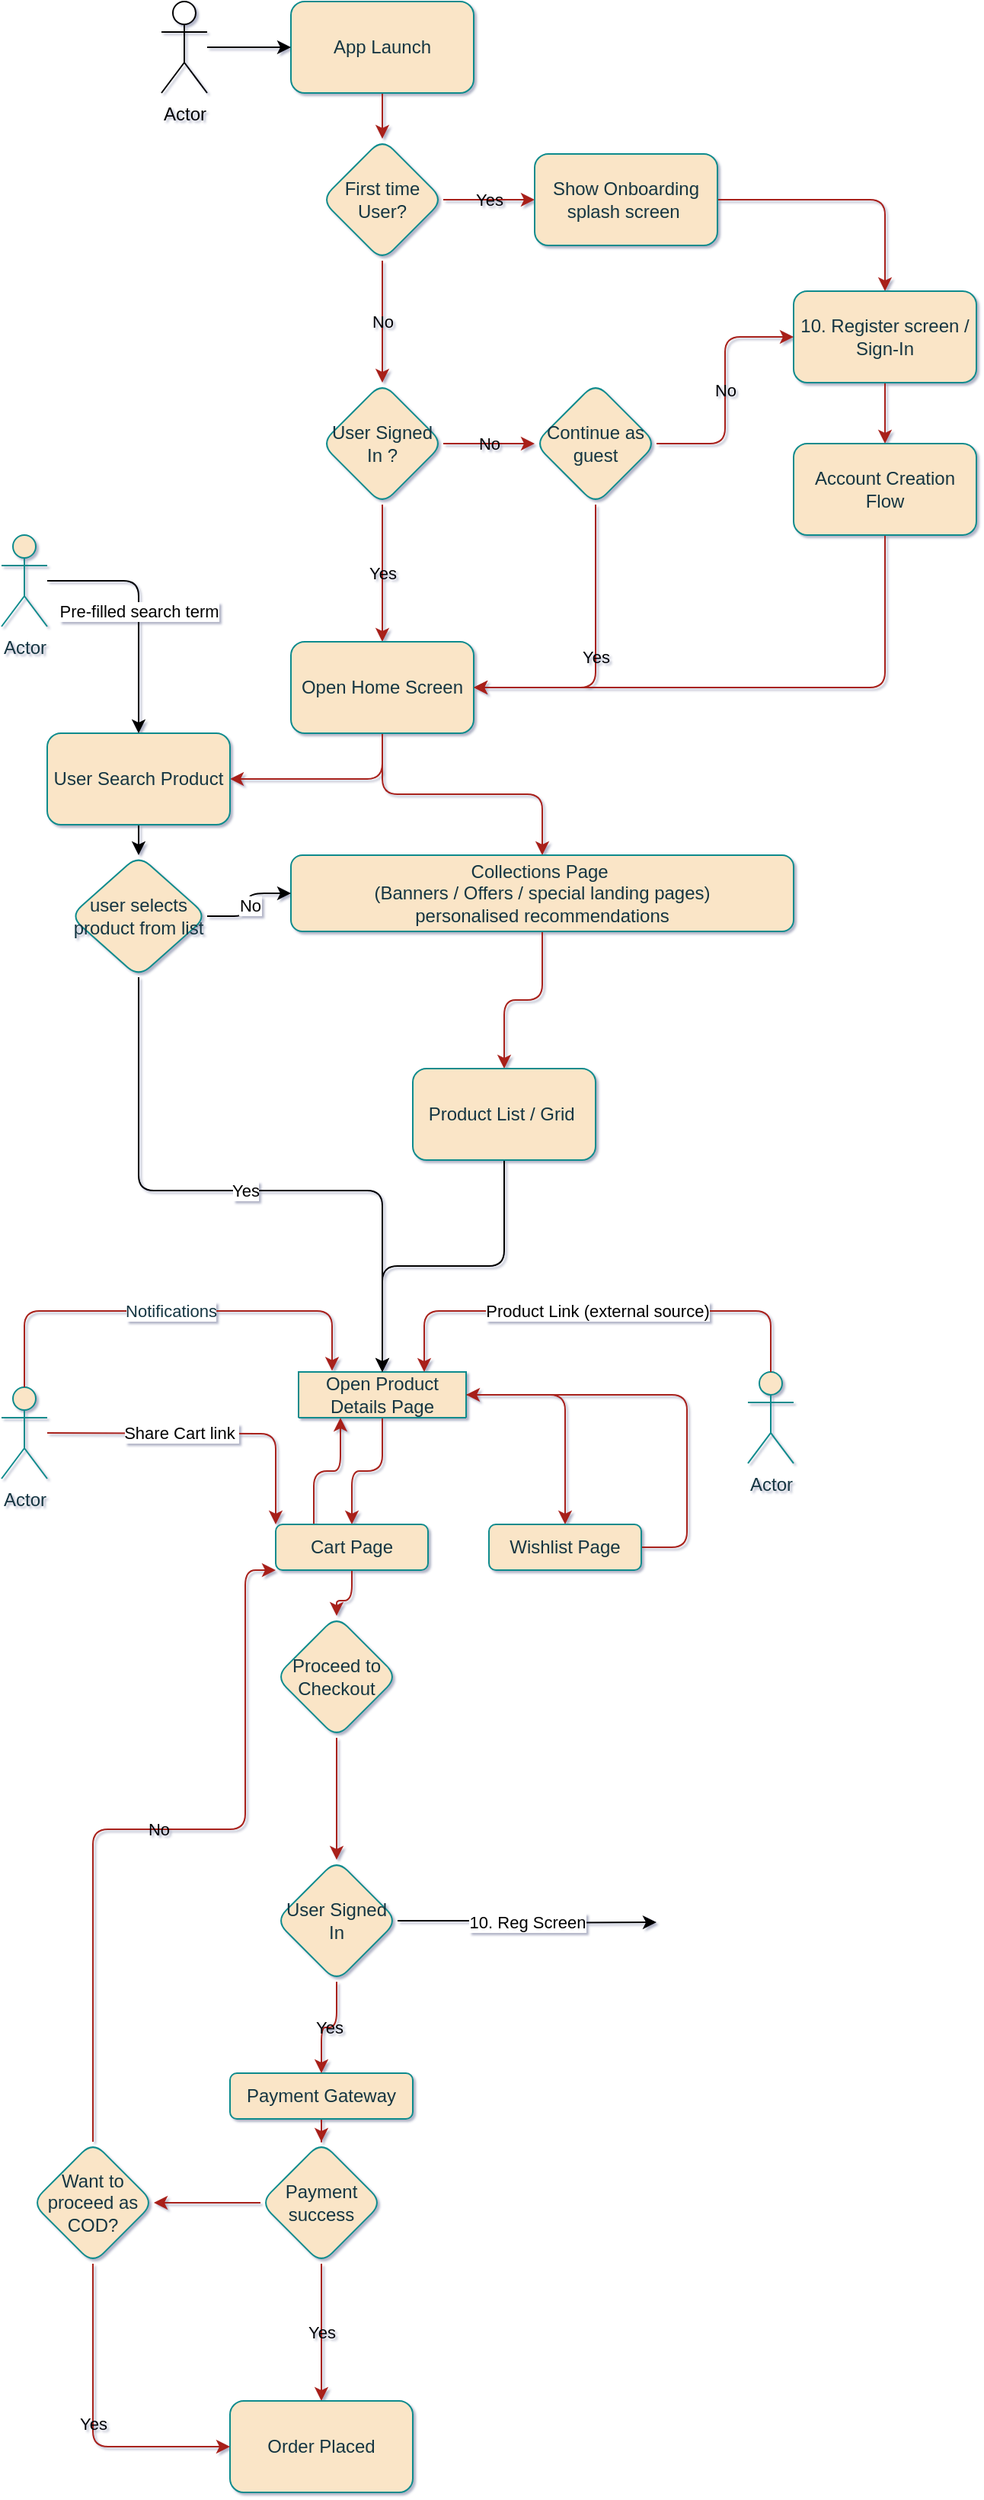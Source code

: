 <mxfile version="26.1.3" pages="2">
  <diagram name="Customer Experience Flow" id="9g3b7g8T8bf7-M8XHFPc">
    <mxGraphModel dx="1783" dy="934" grid="1" gridSize="10" guides="1" tooltips="1" connect="1" arrows="1" fold="1" page="1" pageScale="1" pageWidth="827" pageHeight="1169" background="none" math="0" shadow="1">
      <root>
        <mxCell id="0" />
        <mxCell id="1" parent="0" />
        <mxCell id="pwAhBjS30zTLEMDWYvbB-5" value="" style="edgeStyle=orthogonalEdgeStyle;rounded=1;orthogonalLoop=1;jettySize=auto;html=1;labelBackgroundColor=none;strokeColor=#A8201A;fontColor=default;shadow=0;backgroundOutline=0;" parent="1" source="pwAhBjS30zTLEMDWYvbB-2" target="pwAhBjS30zTLEMDWYvbB-4" edge="1">
          <mxGeometry relative="1" as="geometry" />
        </mxCell>
        <mxCell id="pwAhBjS30zTLEMDWYvbB-2" value="App Launch" style="rounded=1;whiteSpace=wrap;html=1;labelBackgroundColor=none;fillColor=#FAE5C7;strokeColor=#0F8B8D;fontColor=#143642;shadow=0;backgroundOutline=0;" parent="1" vertex="1">
          <mxGeometry x="200" y="50" width="120" height="60" as="geometry" />
        </mxCell>
        <mxCell id="pwAhBjS30zTLEMDWYvbB-7" value="Yes" style="edgeStyle=orthogonalEdgeStyle;rounded=1;orthogonalLoop=1;jettySize=auto;html=1;labelBackgroundColor=none;strokeColor=#A8201A;fontColor=default;shadow=0;backgroundOutline=0;" parent="1" source="pwAhBjS30zTLEMDWYvbB-4" target="pwAhBjS30zTLEMDWYvbB-6" edge="1">
          <mxGeometry relative="1" as="geometry" />
        </mxCell>
        <mxCell id="pwAhBjS30zTLEMDWYvbB-16" value="No" style="edgeStyle=orthogonalEdgeStyle;rounded=1;orthogonalLoop=1;jettySize=auto;html=1;entryX=0.5;entryY=0;entryDx=0;entryDy=0;labelBackgroundColor=none;strokeColor=#A8201A;fontColor=default;shadow=0;backgroundOutline=0;" parent="1" source="pwAhBjS30zTLEMDWYvbB-4" target="pwAhBjS30zTLEMDWYvbB-15" edge="1">
          <mxGeometry relative="1" as="geometry" />
        </mxCell>
        <mxCell id="pwAhBjS30zTLEMDWYvbB-4" value="First time User?" style="rhombus;whiteSpace=wrap;html=1;rounded=1;labelBackgroundColor=none;fillColor=#FAE5C7;strokeColor=#0F8B8D;fontColor=#143642;shadow=0;backgroundOutline=0;" parent="1" vertex="1">
          <mxGeometry x="220" y="140" width="80" height="80" as="geometry" />
        </mxCell>
        <mxCell id="pwAhBjS30zTLEMDWYvbB-9" value="" style="edgeStyle=orthogonalEdgeStyle;rounded=1;orthogonalLoop=1;jettySize=auto;html=1;labelBackgroundColor=none;strokeColor=#A8201A;fontColor=default;shadow=0;backgroundOutline=0;" parent="1" source="pwAhBjS30zTLEMDWYvbB-6" target="pwAhBjS30zTLEMDWYvbB-8" edge="1">
          <mxGeometry relative="1" as="geometry" />
        </mxCell>
        <mxCell id="pwAhBjS30zTLEMDWYvbB-6" value="Show Onboarding splash screen&amp;nbsp;" style="whiteSpace=wrap;html=1;rounded=1;labelBackgroundColor=none;fillColor=#FAE5C7;strokeColor=#0F8B8D;fontColor=#143642;shadow=0;backgroundOutline=0;" parent="1" vertex="1">
          <mxGeometry x="360" y="150" width="120" height="60" as="geometry" />
        </mxCell>
        <mxCell id="pwAhBjS30zTLEMDWYvbB-23" style="edgeStyle=orthogonalEdgeStyle;rounded=1;orthogonalLoop=1;jettySize=auto;html=1;labelBackgroundColor=none;strokeColor=#A8201A;fontColor=default;shadow=0;backgroundOutline=0;" parent="1" source="pwAhBjS30zTLEMDWYvbB-8" target="pwAhBjS30zTLEMDWYvbB-20" edge="1">
          <mxGeometry relative="1" as="geometry" />
        </mxCell>
        <mxCell id="pwAhBjS30zTLEMDWYvbB-8" value="10. Register screen / Sign-In" style="whiteSpace=wrap;html=1;rounded=1;labelBackgroundColor=none;fillColor=#FAE5C7;strokeColor=#0F8B8D;fontColor=#143642;shadow=0;backgroundOutline=0;" parent="1" vertex="1">
          <mxGeometry x="530" y="240" width="120" height="60" as="geometry" />
        </mxCell>
        <mxCell id="pwAhBjS30zTLEMDWYvbB-18" value="Yes" style="edgeStyle=orthogonalEdgeStyle;rounded=1;orthogonalLoop=1;jettySize=auto;html=1;labelBackgroundColor=none;strokeColor=#A8201A;fontColor=default;shadow=0;backgroundOutline=0;" parent="1" source="pwAhBjS30zTLEMDWYvbB-15" target="pwAhBjS30zTLEMDWYvbB-17" edge="1">
          <mxGeometry relative="1" as="geometry" />
        </mxCell>
        <mxCell id="pwAhBjS30zTLEMDWYvbB-73" value="No" style="edgeStyle=orthogonalEdgeStyle;rounded=1;orthogonalLoop=1;jettySize=auto;html=1;labelBackgroundColor=none;strokeColor=#A8201A;fontColor=default;shadow=0;backgroundOutline=0;" parent="1" source="pwAhBjS30zTLEMDWYvbB-15" target="pwAhBjS30zTLEMDWYvbB-72" edge="1">
          <mxGeometry relative="1" as="geometry" />
        </mxCell>
        <mxCell id="pwAhBjS30zTLEMDWYvbB-15" value="User Signed In ?" style="rhombus;whiteSpace=wrap;html=1;rounded=1;labelBackgroundColor=none;fillColor=#FAE5C7;strokeColor=#0F8B8D;fontColor=#143642;shadow=0;backgroundOutline=0;" parent="1" vertex="1">
          <mxGeometry x="220" y="300" width="80" height="80" as="geometry" />
        </mxCell>
        <mxCell id="pwAhBjS30zTLEMDWYvbB-27" value="" style="edgeStyle=orthogonalEdgeStyle;rounded=1;orthogonalLoop=1;jettySize=auto;html=1;exitX=0.5;exitY=1;exitDx=0;exitDy=0;labelBackgroundColor=none;strokeColor=#A8201A;fontColor=default;shadow=0;backgroundOutline=0;" parent="1" source="pwAhBjS30zTLEMDWYvbB-17" target="pwAhBjS30zTLEMDWYvbB-26" edge="1">
          <mxGeometry relative="1" as="geometry" />
        </mxCell>
        <mxCell id="pwAhBjS30zTLEMDWYvbB-29" value="" style="edgeStyle=orthogonalEdgeStyle;rounded=1;orthogonalLoop=1;jettySize=auto;html=1;labelBackgroundColor=none;strokeColor=#A8201A;fontColor=default;shadow=0;backgroundOutline=0;" parent="1" source="pwAhBjS30zTLEMDWYvbB-17" target="pwAhBjS30zTLEMDWYvbB-28" edge="1">
          <mxGeometry relative="1" as="geometry" />
        </mxCell>
        <mxCell id="pwAhBjS30zTLEMDWYvbB-17" value="Open Home Screen" style="rounded=1;whiteSpace=wrap;html=1;labelBackgroundColor=none;fillColor=#FAE5C7;strokeColor=#0F8B8D;fontColor=#143642;shadow=0;backgroundOutline=0;" parent="1" vertex="1">
          <mxGeometry x="200" y="470" width="120" height="60" as="geometry" />
        </mxCell>
        <mxCell id="pwAhBjS30zTLEMDWYvbB-22" value="" style="edgeStyle=orthogonalEdgeStyle;rounded=1;orthogonalLoop=1;jettySize=auto;html=1;entryX=1;entryY=0.5;entryDx=0;entryDy=0;exitX=0.5;exitY=1;exitDx=0;exitDy=0;labelBackgroundColor=none;strokeColor=#A8201A;fontColor=default;shadow=0;backgroundOutline=0;" parent="1" source="pwAhBjS30zTLEMDWYvbB-20" target="pwAhBjS30zTLEMDWYvbB-17" edge="1">
          <mxGeometry relative="1" as="geometry">
            <Array as="points">
              <mxPoint x="590" y="500" />
            </Array>
          </mxGeometry>
        </mxCell>
        <mxCell id="pwAhBjS30zTLEMDWYvbB-20" value="Account Creation Flow" style="whiteSpace=wrap;html=1;rounded=1;labelBackgroundColor=none;fillColor=#FAE5C7;strokeColor=#0F8B8D;fontColor=#143642;shadow=0;backgroundOutline=0;" parent="1" vertex="1">
          <mxGeometry x="530" y="340" width="120" height="60" as="geometry" />
        </mxCell>
        <mxCell id="xbocJkPdie3QbR9lWiXt-19" value="" style="edgeStyle=orthogonalEdgeStyle;rounded=1;orthogonalLoop=1;jettySize=auto;html=1;" parent="1" source="pwAhBjS30zTLEMDWYvbB-26" target="xbocJkPdie3QbR9lWiXt-18" edge="1">
          <mxGeometry relative="1" as="geometry" />
        </mxCell>
        <mxCell id="pwAhBjS30zTLEMDWYvbB-26" value="User Search Product" style="whiteSpace=wrap;html=1;rounded=1;labelBackgroundColor=none;fillColor=#FAE5C7;strokeColor=#0F8B8D;fontColor=#143642;shadow=0;backgroundOutline=0;" parent="1" vertex="1">
          <mxGeometry x="40" y="530" width="120" height="60" as="geometry" />
        </mxCell>
        <mxCell id="pwAhBjS30zTLEMDWYvbB-40" style="edgeStyle=orthogonalEdgeStyle;rounded=1;orthogonalLoop=1;jettySize=auto;html=1;labelBackgroundColor=none;strokeColor=#A8201A;fontColor=default;shadow=0;backgroundOutline=0;" parent="1" source="pwAhBjS30zTLEMDWYvbB-28" target="xbocJkPdie3QbR9lWiXt-16" edge="1">
          <mxGeometry relative="1" as="geometry">
            <mxPoint x="260" y="730.0" as="targetPoint" />
          </mxGeometry>
        </mxCell>
        <mxCell id="pwAhBjS30zTLEMDWYvbB-28" value="Collections Page&amp;nbsp;&lt;div&gt;&lt;span style=&quot;background-color: transparent; color: light-dark(rgb(20, 54, 66), rgb(173, 202, 213));&quot;&gt;(Banners / Offers / special landing pages)&lt;/span&gt;&lt;/div&gt;&lt;div&gt;&lt;span style=&quot;background-color: transparent; color: light-dark(rgb(20, 54, 66), rgb(173, 202, 213));&quot;&gt;personalised recommendations&lt;/span&gt;&lt;/div&gt;" style="whiteSpace=wrap;html=1;rounded=1;labelBackgroundColor=none;fillColor=#FAE5C7;strokeColor=#0F8B8D;fontColor=#143642;shadow=0;backgroundOutline=0;" parent="1" vertex="1">
          <mxGeometry x="200" y="610" width="330" height="50" as="geometry" />
        </mxCell>
        <mxCell id="pwAhBjS30zTLEMDWYvbB-53" value="" style="edgeStyle=orthogonalEdgeStyle;rounded=1;orthogonalLoop=1;jettySize=auto;html=1;labelBackgroundColor=none;strokeColor=#A8201A;fontColor=default;shadow=0;backgroundOutline=0;" parent="1" source="pwAhBjS30zTLEMDWYvbB-41" target="pwAhBjS30zTLEMDWYvbB-52" edge="1">
          <mxGeometry relative="1" as="geometry" />
        </mxCell>
        <mxCell id="pwAhBjS30zTLEMDWYvbB-55" value="" style="edgeStyle=orthogonalEdgeStyle;rounded=1;orthogonalLoop=1;jettySize=auto;html=1;labelBackgroundColor=none;strokeColor=#A8201A;fontColor=default;shadow=0;backgroundOutline=0;" parent="1" source="pwAhBjS30zTLEMDWYvbB-41" target="pwAhBjS30zTLEMDWYvbB-54" edge="1">
          <mxGeometry relative="1" as="geometry" />
        </mxCell>
        <mxCell id="pwAhBjS30zTLEMDWYvbB-41" value="Open Product Details Page" style="swimlane;fontStyle=0;childLayout=stackLayout;horizontal=1;startSize=30;horizontalStack=0;resizeParent=1;resizeParentMax=0;resizeLast=0;collapsible=1;marginBottom=0;whiteSpace=wrap;html=1;labelBackgroundColor=none;fillColor=#FAE5C7;strokeColor=#0F8B8D;fontColor=#143642;rounded=1;shadow=0;backgroundOutline=0;" parent="1" vertex="1" collapsed="1">
          <mxGeometry x="205" y="949" width="110" height="30" as="geometry">
            <mxRectangle x="205" y="770" width="140" height="210" as="alternateBounds" />
          </mxGeometry>
        </mxCell>
        <mxCell id="pwAhBjS30zTLEMDWYvbB-42" value="Title" style="text;strokeColor=none;fillColor=none;align=left;verticalAlign=middle;spacingLeft=4;spacingRight=4;overflow=hidden;points=[[0,0.5],[1,0.5]];portConstraint=eastwest;rotatable=0;whiteSpace=wrap;html=1;labelBackgroundColor=none;fontColor=#143642;rounded=1;" parent="pwAhBjS30zTLEMDWYvbB-41" vertex="1">
          <mxGeometry y="30" width="140" height="30" as="geometry" />
        </mxCell>
        <mxCell id="pwAhBjS30zTLEMDWYvbB-43" value="Description" style="text;strokeColor=none;fillColor=none;align=left;verticalAlign=middle;spacingLeft=4;spacingRight=4;overflow=hidden;points=[[0,0.5],[1,0.5]];portConstraint=eastwest;rotatable=0;whiteSpace=wrap;html=1;labelBackgroundColor=none;fontColor=#143642;rounded=1;" parent="pwAhBjS30zTLEMDWYvbB-41" vertex="1">
          <mxGeometry y="60" width="140" height="30" as="geometry" />
        </mxCell>
        <mxCell id="pwAhBjS30zTLEMDWYvbB-44" value="Price" style="text;strokeColor=none;fillColor=none;align=left;verticalAlign=middle;spacingLeft=4;spacingRight=4;overflow=hidden;points=[[0,0.5],[1,0.5]];portConstraint=eastwest;rotatable=0;whiteSpace=wrap;html=1;labelBackgroundColor=none;fontColor=#143642;rounded=1;" parent="pwAhBjS30zTLEMDWYvbB-41" vertex="1">
          <mxGeometry y="90" width="140" height="30" as="geometry" />
        </mxCell>
        <mxCell id="pwAhBjS30zTLEMDWYvbB-51" value="Add to Cart" style="text;strokeColor=none;fillColor=none;align=left;verticalAlign=middle;spacingLeft=4;spacingRight=4;overflow=hidden;points=[[0,0.5],[1,0.5]];portConstraint=eastwest;rotatable=0;whiteSpace=wrap;html=1;labelBackgroundColor=none;fontColor=#143642;rounded=1;" parent="pwAhBjS30zTLEMDWYvbB-41" vertex="1">
          <mxGeometry y="120" width="140" height="30" as="geometry" />
        </mxCell>
        <mxCell id="pwAhBjS30zTLEMDWYvbB-50" value="Buy Now" style="text;strokeColor=none;fillColor=none;align=left;verticalAlign=middle;spacingLeft=4;spacingRight=4;overflow=hidden;points=[[0,0.5],[1,0.5]];portConstraint=eastwest;rotatable=0;whiteSpace=wrap;html=1;labelBackgroundColor=none;fontColor=#143642;rounded=1;" parent="pwAhBjS30zTLEMDWYvbB-41" vertex="1">
          <mxGeometry y="150" width="140" height="30" as="geometry" />
        </mxCell>
        <mxCell id="pwAhBjS30zTLEMDWYvbB-49" value="Similar Products" style="text;strokeColor=none;fillColor=none;align=left;verticalAlign=middle;spacingLeft=4;spacingRight=4;overflow=hidden;points=[[0,0.5],[1,0.5]];portConstraint=eastwest;rotatable=0;whiteSpace=wrap;html=1;labelBackgroundColor=none;fontColor=#143642;rounded=1;" parent="pwAhBjS30zTLEMDWYvbB-41" vertex="1">
          <mxGeometry y="180" width="140" height="30" as="geometry" />
        </mxCell>
        <mxCell id="pwAhBjS30zTLEMDWYvbB-57" value="" style="edgeStyle=orthogonalEdgeStyle;rounded=1;orthogonalLoop=1;jettySize=auto;html=1;labelBackgroundColor=none;strokeColor=#A8201A;fontColor=default;shadow=0;backgroundOutline=0;" parent="1" source="pwAhBjS30zTLEMDWYvbB-52" target="pwAhBjS30zTLEMDWYvbB-56" edge="1">
          <mxGeometry relative="1" as="geometry" />
        </mxCell>
        <mxCell id="xbocJkPdie3QbR9lWiXt-6" style="edgeStyle=orthogonalEdgeStyle;rounded=1;orthogonalLoop=1;jettySize=auto;html=1;exitX=0.25;exitY=0;exitDx=0;exitDy=0;entryX=0.25;entryY=1;entryDx=0;entryDy=0;strokeColor=#A8201A;fontColor=#143642;fillColor=#FAE5C7;shadow=0;backgroundOutline=0;" parent="1" source="pwAhBjS30zTLEMDWYvbB-52" target="pwAhBjS30zTLEMDWYvbB-41" edge="1">
          <mxGeometry relative="1" as="geometry" />
        </mxCell>
        <mxCell id="pwAhBjS30zTLEMDWYvbB-52" value="Cart Page" style="whiteSpace=wrap;html=1;fontStyle=0;startSize=30;labelBackgroundColor=none;fillColor=#FAE5C7;strokeColor=#0F8B8D;fontColor=#143642;rounded=1;shadow=0;backgroundOutline=0;" parent="1" vertex="1">
          <mxGeometry x="190" y="1049" width="100" height="30" as="geometry" />
        </mxCell>
        <mxCell id="xbocJkPdie3QbR9lWiXt-5" style="edgeStyle=orthogonalEdgeStyle;rounded=1;orthogonalLoop=1;jettySize=auto;html=1;entryX=1;entryY=0.5;entryDx=0;entryDy=0;strokeColor=#A8201A;fontColor=#143642;fillColor=#FAE5C7;shadow=0;backgroundOutline=0;" parent="1" source="pwAhBjS30zTLEMDWYvbB-54" target="pwAhBjS30zTLEMDWYvbB-41" edge="1">
          <mxGeometry relative="1" as="geometry">
            <Array as="points">
              <mxPoint x="460" y="1064" />
              <mxPoint x="460" y="964" />
            </Array>
          </mxGeometry>
        </mxCell>
        <mxCell id="pwAhBjS30zTLEMDWYvbB-54" value="Wishlist Page" style="whiteSpace=wrap;html=1;fontStyle=0;startSize=30;labelBackgroundColor=none;fillColor=#FAE5C7;strokeColor=#0F8B8D;fontColor=#143642;rounded=1;shadow=0;backgroundOutline=0;" parent="1" vertex="1">
          <mxGeometry x="330" y="1049" width="100" height="30" as="geometry" />
        </mxCell>
        <mxCell id="pwAhBjS30zTLEMDWYvbB-77" value="" style="edgeStyle=orthogonalEdgeStyle;rounded=1;orthogonalLoop=1;jettySize=auto;html=1;labelBackgroundColor=none;strokeColor=#A8201A;fontColor=default;shadow=0;backgroundOutline=0;" parent="1" source="pwAhBjS30zTLEMDWYvbB-56" target="pwAhBjS30zTLEMDWYvbB-76" edge="1">
          <mxGeometry relative="1" as="geometry" />
        </mxCell>
        <mxCell id="pwAhBjS30zTLEMDWYvbB-56" value="Proceed to Checkout" style="rhombus;whiteSpace=wrap;html=1;fontStyle=0;startSize=30;labelBackgroundColor=none;fillColor=#FAE5C7;strokeColor=#0F8B8D;fontColor=#143642;rounded=1;shadow=0;backgroundOutline=0;" parent="1" vertex="1">
          <mxGeometry x="190" y="1109" width="80" height="80" as="geometry" />
        </mxCell>
        <mxCell id="pwAhBjS30zTLEMDWYvbB-65" value="" style="edgeStyle=orthogonalEdgeStyle;rounded=1;orthogonalLoop=1;jettySize=auto;html=1;labelBackgroundColor=none;strokeColor=#A8201A;fontColor=default;shadow=0;backgroundOutline=0;" parent="1" source="pwAhBjS30zTLEMDWYvbB-60" target="pwAhBjS30zTLEMDWYvbB-64" edge="1">
          <mxGeometry relative="1" as="geometry" />
        </mxCell>
        <mxCell id="pwAhBjS30zTLEMDWYvbB-60" value="Payment Gateway" style="whiteSpace=wrap;html=1;fontStyle=0;startSize=30;labelBackgroundColor=none;fillColor=#FAE5C7;strokeColor=#0F8B8D;fontColor=#143642;rounded=1;shadow=0;backgroundOutline=0;" parent="1" vertex="1">
          <mxGeometry x="160" y="1409" width="120" height="30" as="geometry" />
        </mxCell>
        <mxCell id="pwAhBjS30zTLEMDWYvbB-67" value="Yes" style="edgeStyle=orthogonalEdgeStyle;rounded=1;orthogonalLoop=1;jettySize=auto;html=1;labelBackgroundColor=none;strokeColor=#A8201A;fontColor=default;shadow=0;backgroundOutline=0;" parent="1" source="pwAhBjS30zTLEMDWYvbB-64" target="pwAhBjS30zTLEMDWYvbB-66" edge="1">
          <mxGeometry relative="1" as="geometry" />
        </mxCell>
        <mxCell id="pwAhBjS30zTLEMDWYvbB-69" value="" style="edgeStyle=orthogonalEdgeStyle;rounded=1;orthogonalLoop=1;jettySize=auto;html=1;labelBackgroundColor=none;strokeColor=#A8201A;fontColor=default;shadow=0;backgroundOutline=0;" parent="1" source="pwAhBjS30zTLEMDWYvbB-64" target="pwAhBjS30zTLEMDWYvbB-68" edge="1">
          <mxGeometry relative="1" as="geometry" />
        </mxCell>
        <mxCell id="pwAhBjS30zTLEMDWYvbB-64" value="Payment success" style="rhombus;whiteSpace=wrap;html=1;fontStyle=0;startSize=30;labelBackgroundColor=none;fillColor=#FAE5C7;strokeColor=#0F8B8D;fontColor=#143642;rounded=1;shadow=0;backgroundOutline=0;" parent="1" vertex="1">
          <mxGeometry x="180" y="1454" width="80" height="80" as="geometry" />
        </mxCell>
        <mxCell id="pwAhBjS30zTLEMDWYvbB-66" value="Order Placed" style="rounded=1;whiteSpace=wrap;html=1;fontStyle=0;startSize=30;labelBackgroundColor=none;fillColor=#FAE5C7;strokeColor=#0F8B8D;fontColor=#143642;shadow=0;backgroundOutline=0;" parent="1" vertex="1">
          <mxGeometry x="160" y="1624" width="120" height="60" as="geometry" />
        </mxCell>
        <mxCell id="pwAhBjS30zTLEMDWYvbB-70" value="Yes" style="edgeStyle=orthogonalEdgeStyle;rounded=1;orthogonalLoop=1;jettySize=auto;html=1;entryX=0;entryY=0.5;entryDx=0;entryDy=0;exitX=0.5;exitY=1;exitDx=0;exitDy=0;labelBackgroundColor=none;strokeColor=#A8201A;fontColor=default;shadow=0;backgroundOutline=0;" parent="1" source="pwAhBjS30zTLEMDWYvbB-68" target="pwAhBjS30zTLEMDWYvbB-66" edge="1">
          <mxGeometry relative="1" as="geometry">
            <Array as="points">
              <mxPoint x="70" y="1654" />
            </Array>
          </mxGeometry>
        </mxCell>
        <mxCell id="pwAhBjS30zTLEMDWYvbB-71" value="No" style="edgeStyle=orthogonalEdgeStyle;rounded=1;orthogonalLoop=1;jettySize=auto;html=1;labelBackgroundColor=none;strokeColor=#A8201A;fontColor=default;entryX=0;entryY=1;entryDx=0;entryDy=0;shadow=0;backgroundOutline=0;" parent="1" source="pwAhBjS30zTLEMDWYvbB-68" target="pwAhBjS30zTLEMDWYvbB-52" edge="1">
          <mxGeometry relative="1" as="geometry">
            <Array as="points">
              <mxPoint x="70" y="1249" />
              <mxPoint x="170" y="1249" />
            </Array>
            <mxPoint x="160" y="1064" as="targetPoint" />
          </mxGeometry>
        </mxCell>
        <mxCell id="pwAhBjS30zTLEMDWYvbB-68" value="Want to proceed as COD?" style="rhombus;whiteSpace=wrap;html=1;fontStyle=0;startSize=30;labelBackgroundColor=none;fillColor=#FAE5C7;strokeColor=#0F8B8D;fontColor=#143642;rounded=1;shadow=0;backgroundOutline=0;" parent="1" vertex="1">
          <mxGeometry x="30" y="1454" width="80" height="80" as="geometry" />
        </mxCell>
        <mxCell id="pwAhBjS30zTLEMDWYvbB-74" value="No" style="edgeStyle=orthogonalEdgeStyle;rounded=1;orthogonalLoop=1;jettySize=auto;html=1;entryX=0;entryY=0.5;entryDx=0;entryDy=0;labelBackgroundColor=none;strokeColor=#A8201A;fontColor=default;shadow=0;backgroundOutline=0;" parent="1" source="pwAhBjS30zTLEMDWYvbB-72" target="pwAhBjS30zTLEMDWYvbB-8" edge="1">
          <mxGeometry relative="1" as="geometry" />
        </mxCell>
        <mxCell id="pwAhBjS30zTLEMDWYvbB-75" value="Yes" style="edgeStyle=orthogonalEdgeStyle;rounded=1;orthogonalLoop=1;jettySize=auto;html=1;entryX=1;entryY=0.5;entryDx=0;entryDy=0;exitX=0.5;exitY=1;exitDx=0;exitDy=0;labelBackgroundColor=none;strokeColor=#A8201A;fontColor=default;shadow=0;backgroundOutline=0;" parent="1" source="pwAhBjS30zTLEMDWYvbB-72" target="pwAhBjS30zTLEMDWYvbB-17" edge="1">
          <mxGeometry relative="1" as="geometry" />
        </mxCell>
        <mxCell id="pwAhBjS30zTLEMDWYvbB-72" value="Continue as guest" style="rhombus;whiteSpace=wrap;html=1;rounded=1;labelBackgroundColor=none;fillColor=#FAE5C7;strokeColor=#0F8B8D;fontColor=#143642;shadow=0;backgroundOutline=0;" parent="1" vertex="1">
          <mxGeometry x="360" y="300" width="80" height="80" as="geometry" />
        </mxCell>
        <mxCell id="pwAhBjS30zTLEMDWYvbB-79" value="Yes" style="edgeStyle=orthogonalEdgeStyle;rounded=1;orthogonalLoop=1;jettySize=auto;html=1;entryX=0.5;entryY=0;entryDx=0;entryDy=0;labelBackgroundColor=none;strokeColor=#A8201A;fontColor=default;shadow=0;backgroundOutline=0;" parent="1" source="pwAhBjS30zTLEMDWYvbB-76" target="pwAhBjS30zTLEMDWYvbB-60" edge="1">
          <mxGeometry relative="1" as="geometry" />
        </mxCell>
        <mxCell id="W4F8q0zACmeG0Q7IX2Cj-1" value="10. Reg Screen" style="edgeStyle=orthogonalEdgeStyle;rounded=0;orthogonalLoop=1;jettySize=auto;html=1;" edge="1" parent="1" source="pwAhBjS30zTLEMDWYvbB-76">
          <mxGeometry relative="1" as="geometry">
            <mxPoint x="440" y="1310" as="targetPoint" />
          </mxGeometry>
        </mxCell>
        <mxCell id="pwAhBjS30zTLEMDWYvbB-76" value="User Signed In" style="rhombus;whiteSpace=wrap;html=1;fontStyle=0;startSize=30;labelBackgroundColor=none;fillColor=#FAE5C7;strokeColor=#0F8B8D;fontColor=#143642;rounded=1;shadow=0;backgroundOutline=0;" parent="1" vertex="1">
          <mxGeometry x="190" y="1269" width="80" height="80" as="geometry" />
        </mxCell>
        <mxCell id="xbocJkPdie3QbR9lWiXt-2" value="&lt;span&gt;Share Cart link&amp;nbsp;&lt;/span&gt;" style="edgeStyle=orthogonalEdgeStyle;rounded=1;orthogonalLoop=1;jettySize=auto;html=1;entryX=0;entryY=0;entryDx=0;entryDy=0;labelBackgroundColor=default;strokeColor=#A8201A;fontColor=default;shadow=0;backgroundOutline=0;" parent="1" target="pwAhBjS30zTLEMDWYvbB-52" edge="1">
          <mxGeometry x="-0.156" relative="1" as="geometry">
            <mxPoint x="40" y="989.037" as="sourcePoint" />
            <mxPoint as="offset" />
          </mxGeometry>
        </mxCell>
        <mxCell id="xbocJkPdie3QbR9lWiXt-7" value="Actor" style="shape=umlActor;verticalLabelPosition=bottom;verticalAlign=top;html=1;outlineConnect=0;labelBackgroundColor=none;fillColor=#FAE5C7;strokeColor=#0F8B8D;fontColor=#143642;rounded=1;shadow=0;backgroundOutline=0;" parent="1" vertex="1">
          <mxGeometry x="500" y="948.98" width="30" height="60" as="geometry" />
        </mxCell>
        <mxCell id="xbocJkPdie3QbR9lWiXt-8" value="Product Link (external source)" style="edgeStyle=orthogonalEdgeStyle;rounded=1;orthogonalLoop=1;jettySize=auto;html=1;entryX=0.75;entryY=0;entryDx=0;entryDy=0;labelBackgroundColor=default;strokeColor=#A8201A;fontColor=default;shadow=0;backgroundOutline=0;" parent="1" source="xbocJkPdie3QbR9lWiXt-7" target="pwAhBjS30zTLEMDWYvbB-41" edge="1">
          <mxGeometry relative="1" as="geometry">
            <mxPoint x="750" y="938.98" as="targetPoint" />
            <Array as="points">
              <mxPoint x="515" y="909" />
              <mxPoint x="287" y="909" />
            </Array>
          </mxGeometry>
        </mxCell>
        <mxCell id="xbocJkPdie3QbR9lWiXt-9" value="Actor" style="shape=umlActor;verticalLabelPosition=bottom;verticalAlign=top;html=1;outlineConnect=0;labelBackgroundColor=none;fillColor=#FAE5C7;strokeColor=#0F8B8D;fontColor=#143642;rounded=1;shadow=0;backgroundOutline=0;" parent="1" vertex="1">
          <mxGeometry x="10" y="959" width="30" height="60" as="geometry" />
        </mxCell>
        <mxCell id="xbocJkPdie3QbR9lWiXt-10" value="Notifications" style="edgeStyle=orthogonalEdgeStyle;rounded=1;orthogonalLoop=1;jettySize=auto;html=1;entryX=0.2;entryY=-0.026;entryDx=0;entryDy=0;entryPerimeter=0;strokeColor=#A8201A;fontColor=#143642;fillColor=#FAE5C7;shadow=0;backgroundOutline=0;" parent="1" source="xbocJkPdie3QbR9lWiXt-9" target="pwAhBjS30zTLEMDWYvbB-41" edge="1">
          <mxGeometry relative="1" as="geometry">
            <Array as="points">
              <mxPoint x="25" y="909" />
              <mxPoint x="227" y="909" />
            </Array>
          </mxGeometry>
        </mxCell>
        <mxCell id="xbocJkPdie3QbR9lWiXt-14" value="Pre-filled search term" style="edgeStyle=orthogonalEdgeStyle;rounded=1;orthogonalLoop=1;jettySize=auto;html=1;entryX=0.5;entryY=0;entryDx=0;entryDy=0;" parent="1" source="xbocJkPdie3QbR9lWiXt-11" target="pwAhBjS30zTLEMDWYvbB-26" edge="1">
          <mxGeometry relative="1" as="geometry">
            <Array as="points">
              <mxPoint x="100" y="430" />
            </Array>
          </mxGeometry>
        </mxCell>
        <mxCell id="xbocJkPdie3QbR9lWiXt-11" value="Actor" style="shape=umlActor;verticalLabelPosition=bottom;verticalAlign=top;html=1;outlineConnect=0;labelBackgroundColor=none;fillColor=#FAE5C7;strokeColor=#0F8B8D;fontColor=#143642;rounded=1;shadow=0;backgroundOutline=0;" parent="1" vertex="1">
          <mxGeometry x="10" y="400" width="30" height="60" as="geometry" />
        </mxCell>
        <mxCell id="xbocJkPdie3QbR9lWiXt-24" style="edgeStyle=orthogonalEdgeStyle;rounded=1;orthogonalLoop=1;jettySize=auto;html=1;" parent="1" source="xbocJkPdie3QbR9lWiXt-16" target="pwAhBjS30zTLEMDWYvbB-41" edge="1">
          <mxGeometry relative="1" as="geometry" />
        </mxCell>
        <mxCell id="xbocJkPdie3QbR9lWiXt-16" value="Product List / Grid&amp;nbsp;" style="whiteSpace=wrap;html=1;fillColor=#FAE5C7;strokeColor=#0F8B8D;fontColor=#143642;rounded=1;labelBackgroundColor=none;shadow=0;" parent="1" vertex="1">
          <mxGeometry x="280" y="750" width="120" height="60" as="geometry" />
        </mxCell>
        <mxCell id="xbocJkPdie3QbR9lWiXt-20" value="Yes" style="edgeStyle=orthogonalEdgeStyle;rounded=1;orthogonalLoop=1;jettySize=auto;html=1;entryX=0.5;entryY=0;entryDx=0;entryDy=0;" parent="1" source="xbocJkPdie3QbR9lWiXt-18" target="pwAhBjS30zTLEMDWYvbB-41" edge="1">
          <mxGeometry relative="1" as="geometry">
            <Array as="points">
              <mxPoint x="100" y="830" />
              <mxPoint x="260" y="830" />
            </Array>
          </mxGeometry>
        </mxCell>
        <mxCell id="xbocJkPdie3QbR9lWiXt-23" value="No" style="edgeStyle=orthogonalEdgeStyle;rounded=1;orthogonalLoop=1;jettySize=auto;html=1;entryX=0;entryY=0.5;entryDx=0;entryDy=0;" parent="1" source="xbocJkPdie3QbR9lWiXt-18" target="pwAhBjS30zTLEMDWYvbB-28" edge="1">
          <mxGeometry relative="1" as="geometry" />
        </mxCell>
        <mxCell id="xbocJkPdie3QbR9lWiXt-18" value="user selects product from list" style="rhombus;whiteSpace=wrap;html=1;fillColor=#FAE5C7;strokeColor=#0F8B8D;fontColor=#143642;rounded=1;labelBackgroundColor=none;shadow=0;" parent="1" vertex="1">
          <mxGeometry x="55" y="610" width="90" height="80" as="geometry" />
        </mxCell>
        <mxCell id="xbocJkPdie3QbR9lWiXt-26" style="edgeStyle=orthogonalEdgeStyle;rounded=1;orthogonalLoop=1;jettySize=auto;html=1;entryX=0;entryY=0.5;entryDx=0;entryDy=0;" parent="1" source="xbocJkPdie3QbR9lWiXt-25" target="pwAhBjS30zTLEMDWYvbB-2" edge="1">
          <mxGeometry relative="1" as="geometry" />
        </mxCell>
        <mxCell id="xbocJkPdie3QbR9lWiXt-25" value="Actor" style="shape=umlActor;verticalLabelPosition=bottom;verticalAlign=top;html=1;outlineConnect=0;rounded=1;" parent="1" vertex="1">
          <mxGeometry x="115" y="50" width="30" height="60" as="geometry" />
        </mxCell>
      </root>
    </mxGraphModel>
  </diagram>
  <diagram id="WTcs9z1PNeVkiIzWI3Wz" name="Sitemap">
    <mxGraphModel dx="2334" dy="1397" grid="1" gridSize="10" guides="1" tooltips="1" connect="1" arrows="1" fold="1" page="1" pageScale="1" pageWidth="1169" pageHeight="827" math="0" shadow="0">
      <root>
        <mxCell id="0" />
        <mxCell id="1" parent="0" />
        <mxCell id="aSgvqu7_TZRY2vS9oZxg-3" value="" style="edgeStyle=orthogonalEdgeStyle;rounded=0;orthogonalLoop=1;jettySize=auto;html=1;" parent="1" source="aSgvqu7_TZRY2vS9oZxg-1" target="aSgvqu7_TZRY2vS9oZxg-2" edge="1">
          <mxGeometry relative="1" as="geometry">
            <Array as="points">
              <mxPoint x="575" y="-90" />
              <mxPoint x="575" y="-90" />
            </Array>
          </mxGeometry>
        </mxCell>
        <mxCell id="aSgvqu7_TZRY2vS9oZxg-1" value="START 1" style="rounded=1;whiteSpace=wrap;html=1;" parent="1" vertex="1">
          <mxGeometry x="515" y="-110" width="120" height="30" as="geometry" />
        </mxCell>
        <mxCell id="aSgvqu7_TZRY2vS9oZxg-74" value="" style="edgeStyle=orthogonalEdgeStyle;rounded=0;orthogonalLoop=1;jettySize=auto;html=1;" parent="1" source="aSgvqu7_TZRY2vS9oZxg-2" target="aSgvqu7_TZRY2vS9oZxg-73" edge="1">
          <mxGeometry relative="1" as="geometry" />
        </mxCell>
        <mxCell id="aSgvqu7_TZRY2vS9oZxg-76" value="" style="edgeStyle=orthogonalEdgeStyle;rounded=0;orthogonalLoop=1;jettySize=auto;html=1;" parent="1" source="aSgvqu7_TZRY2vS9oZxg-2" target="aSgvqu7_TZRY2vS9oZxg-75" edge="1">
          <mxGeometry relative="1" as="geometry" />
        </mxCell>
        <mxCell id="aSgvqu7_TZRY2vS9oZxg-78" value="" style="edgeStyle=orthogonalEdgeStyle;rounded=0;orthogonalLoop=1;jettySize=auto;html=1;fontFamily=Helvetica;fontSize=12;fontColor=default;" parent="1" source="aSgvqu7_TZRY2vS9oZxg-2" target="aSgvqu7_TZRY2vS9oZxg-77" edge="1">
          <mxGeometry relative="1" as="geometry">
            <Array as="points">
              <mxPoint x="575" />
              <mxPoint x="700" />
            </Array>
          </mxGeometry>
        </mxCell>
        <mxCell id="aSgvqu7_TZRY2vS9oZxg-2" value="1. Mobile App Launch" style="rounded=1;whiteSpace=wrap;html=1;fillColor=#d5e8d4;strokeColor=#82b366;" parent="1" vertex="1">
          <mxGeometry x="515" y="-65" width="120" height="30" as="geometry" />
        </mxCell>
        <mxCell id="aSgvqu7_TZRY2vS9oZxg-13" value="" style="edgeStyle=orthogonalEdgeStyle;rounded=0;orthogonalLoop=1;jettySize=auto;html=1;" parent="1" source="aSgvqu7_TZRY2vS9oZxg-4" target="aSgvqu7_TZRY2vS9oZxg-12" edge="1">
          <mxGeometry relative="1" as="geometry">
            <Array as="points">
              <mxPoint x="575" y="190" />
              <mxPoint x="-330" y="190" />
            </Array>
          </mxGeometry>
        </mxCell>
        <mxCell id="aSgvqu7_TZRY2vS9oZxg-15" value="" style="edgeStyle=orthogonalEdgeStyle;rounded=0;orthogonalLoop=1;jettySize=auto;html=1;" parent="1" source="aSgvqu7_TZRY2vS9oZxg-4" target="aSgvqu7_TZRY2vS9oZxg-14" edge="1">
          <mxGeometry relative="1" as="geometry" />
        </mxCell>
        <mxCell id="aSgvqu7_TZRY2vS9oZxg-17" value="" style="edgeStyle=orthogonalEdgeStyle;rounded=0;orthogonalLoop=1;jettySize=auto;html=1;" parent="1" source="aSgvqu7_TZRY2vS9oZxg-4" target="aSgvqu7_TZRY2vS9oZxg-16" edge="1">
          <mxGeometry relative="1" as="geometry" />
        </mxCell>
        <mxCell id="aSgvqu7_TZRY2vS9oZxg-19" value="" style="edgeStyle=orthogonalEdgeStyle;rounded=0;orthogonalLoop=1;jettySize=auto;html=1;" parent="1" source="aSgvqu7_TZRY2vS9oZxg-4" target="aSgvqu7_TZRY2vS9oZxg-18" edge="1">
          <mxGeometry relative="1" as="geometry" />
        </mxCell>
        <mxCell id="aSgvqu7_TZRY2vS9oZxg-21" value="" style="edgeStyle=orthogonalEdgeStyle;rounded=0;orthogonalLoop=1;jettySize=auto;html=1;" parent="1" source="aSgvqu7_TZRY2vS9oZxg-4" target="aSgvqu7_TZRY2vS9oZxg-20" edge="1">
          <mxGeometry relative="1" as="geometry" />
        </mxCell>
        <mxCell id="aSgvqu7_TZRY2vS9oZxg-23" value="" style="edgeStyle=orthogonalEdgeStyle;rounded=0;orthogonalLoop=1;jettySize=auto;html=1;exitX=0.5;exitY=1;exitDx=0;exitDy=0;" parent="1" source="aSgvqu7_TZRY2vS9oZxg-4" target="aSgvqu7_TZRY2vS9oZxg-22" edge="1">
          <mxGeometry relative="1" as="geometry" />
        </mxCell>
        <mxCell id="aSgvqu7_TZRY2vS9oZxg-26" style="edgeStyle=orthogonalEdgeStyle;rounded=0;orthogonalLoop=1;jettySize=auto;html=1;entryX=0.5;entryY=0;entryDx=0;entryDy=0;" parent="1" source="aSgvqu7_TZRY2vS9oZxg-4" target="aSgvqu7_TZRY2vS9oZxg-25" edge="1">
          <mxGeometry relative="1" as="geometry" />
        </mxCell>
        <mxCell id="aSgvqu7_TZRY2vS9oZxg-4" value="Home Page" style="rounded=1;whiteSpace=wrap;html=1;fillColor=#dae8fc;strokeColor=#6c8ebf;" parent="1" vertex="1">
          <mxGeometry x="10" y="130" width="1130" height="30" as="geometry" />
        </mxCell>
        <mxCell id="aSgvqu7_TZRY2vS9oZxg-81" value="" style="edgeStyle=orthogonalEdgeStyle;rounded=0;orthogonalLoop=1;jettySize=auto;html=1;fontFamily=Helvetica;fontSize=12;fontColor=default;entryX=0.5;entryY=0;entryDx=0;entryDy=0;" parent="1" source="aSgvqu7_TZRY2vS9oZxg-12" target="aSgvqu7_TZRY2vS9oZxg-80" edge="1">
          <mxGeometry relative="1" as="geometry">
            <Array as="points">
              <mxPoint x="-330" y="280" />
              <mxPoint x="-440" y="280" />
            </Array>
          </mxGeometry>
        </mxCell>
        <mxCell id="tnKwAbBIevU2KdjW7-Tg-2" value="" style="edgeStyle=orthogonalEdgeStyle;rounded=0;orthogonalLoop=1;jettySize=auto;html=1;" edge="1" parent="1" source="aSgvqu7_TZRY2vS9oZxg-12" target="tnKwAbBIevU2KdjW7-Tg-1">
          <mxGeometry relative="1" as="geometry" />
        </mxCell>
        <mxCell id="sxa44E7xWq9LdMFOKyHE-2" value="" style="edgeStyle=orthogonalEdgeStyle;rounded=0;orthogonalLoop=1;jettySize=auto;html=1;" edge="1" parent="1" source="aSgvqu7_TZRY2vS9oZxg-12" target="sxa44E7xWq9LdMFOKyHE-1">
          <mxGeometry relative="1" as="geometry" />
        </mxCell>
        <mxCell id="aSgvqu7_TZRY2vS9oZxg-12" value="1. Search" style="rounded=1;whiteSpace=wrap;html=1;fillColor=#d5e8d4;strokeColor=#82b366;" parent="1" vertex="1">
          <mxGeometry x="-390" y="220" width="120" height="30" as="geometry" />
        </mxCell>
        <mxCell id="aSgvqu7_TZRY2vS9oZxg-28" value="" style="edgeStyle=orthogonalEdgeStyle;rounded=0;orthogonalLoop=1;jettySize=auto;html=1;exitX=0.5;exitY=1;exitDx=0;exitDy=0;" parent="1" source="aSgvqu7_TZRY2vS9oZxg-14" target="aSgvqu7_TZRY2vS9oZxg-27" edge="1">
          <mxGeometry relative="1" as="geometry" />
        </mxCell>
        <mxCell id="aSgvqu7_TZRY2vS9oZxg-34" value="" style="edgeStyle=orthogonalEdgeStyle;rounded=0;orthogonalLoop=1;jettySize=auto;html=1;" parent="1" source="aSgvqu7_TZRY2vS9oZxg-14" target="aSgvqu7_TZRY2vS9oZxg-33" edge="1">
          <mxGeometry relative="1" as="geometry" />
        </mxCell>
        <mxCell id="aSgvqu7_TZRY2vS9oZxg-36" value="" style="edgeStyle=orthogonalEdgeStyle;rounded=0;orthogonalLoop=1;jettySize=auto;html=1;" parent="1" source="aSgvqu7_TZRY2vS9oZxg-14" target="aSgvqu7_TZRY2vS9oZxg-35" edge="1">
          <mxGeometry relative="1" as="geometry">
            <Array as="points">
              <mxPoint x="210" y="280" />
              <mxPoint x="344" y="280" />
            </Array>
          </mxGeometry>
        </mxCell>
        <mxCell id="aSgvqu7_TZRY2vS9oZxg-37" value="" style="edgeStyle=orthogonalEdgeStyle;rounded=0;orthogonalLoop=1;jettySize=auto;html=1;" parent="1" source="aSgvqu7_TZRY2vS9oZxg-14" target="aSgvqu7_TZRY2vS9oZxg-35" edge="1">
          <mxGeometry relative="1" as="geometry">
            <Array as="points">
              <mxPoint x="210" y="280" />
              <mxPoint x="344" y="280" />
            </Array>
          </mxGeometry>
        </mxCell>
        <mxCell id="aSgvqu7_TZRY2vS9oZxg-39" style="edgeStyle=orthogonalEdgeStyle;rounded=0;orthogonalLoop=1;jettySize=auto;html=1;" parent="1" source="aSgvqu7_TZRY2vS9oZxg-14" target="aSgvqu7_TZRY2vS9oZxg-38" edge="1">
          <mxGeometry relative="1" as="geometry">
            <Array as="points">
              <mxPoint x="210" y="280" />
              <mxPoint x="480" y="280" />
            </Array>
          </mxGeometry>
        </mxCell>
        <mxCell id="aSgvqu7_TZRY2vS9oZxg-14" value="2. Collections&amp;nbsp;" style="rounded=1;whiteSpace=wrap;html=1;fillColor=#d5e8d4;strokeColor=#82b366;" parent="1" vertex="1">
          <mxGeometry x="150" y="220" width="120" height="30" as="geometry" />
        </mxCell>
        <mxCell id="aSgvqu7_TZRY2vS9oZxg-16" value="3. PDP" style="rounded=1;whiteSpace=wrap;html=1;fillColor=#e1d5e7;strokeColor=#9673a6;gradientColor=#B9E0A5;gradientDirection=north;" parent="1" vertex="1">
          <mxGeometry x="680" y="220" width="120" height="30" as="geometry" />
        </mxCell>
        <mxCell id="aSgvqu7_TZRY2vS9oZxg-18" value="4. Cart" style="rounded=1;whiteSpace=wrap;html=1;fillColor=#d5e8d4;strokeColor=#82b366;" parent="1" vertex="1">
          <mxGeometry x="810" y="220" width="120" height="30" as="geometry" />
        </mxCell>
        <mxCell id="aSgvqu7_TZRY2vS9oZxg-20" value="5. Wishlist" style="rounded=1;whiteSpace=wrap;html=1;fillColor=#f5f5f5;fontColor=#333333;strokeColor=#666666;" parent="1" vertex="1">
          <mxGeometry x="970" y="220" width="120" height="30" as="geometry" />
        </mxCell>
        <mxCell id="aSgvqu7_TZRY2vS9oZxg-22" value="My Accounts" style="rounded=1;whiteSpace=wrap;html=1;fillColor=#f5f5f5;fontColor=#333333;strokeColor=#666666;" parent="1" vertex="1">
          <mxGeometry x="1260" y="220" width="120" height="30" as="geometry" />
        </mxCell>
        <mxCell id="aSgvqu7_TZRY2vS9oZxg-25" value="Notifications" style="rounded=1;whiteSpace=wrap;html=1;fillColor=#f5f5f5;fontColor=#333333;strokeColor=#666666;" parent="1" vertex="1">
          <mxGeometry x="1120" y="220" width="120" height="30" as="geometry" />
        </mxCell>
        <mxCell id="aSgvqu7_TZRY2vS9oZxg-30" value="" style="edgeStyle=orthogonalEdgeStyle;rounded=0;orthogonalLoop=1;jettySize=auto;html=1;fillColor=#f5f5f5;strokeColor=#666666;" parent="1" source="aSgvqu7_TZRY2vS9oZxg-27" target="aSgvqu7_TZRY2vS9oZxg-29" edge="1">
          <mxGeometry relative="1" as="geometry" />
        </mxCell>
        <mxCell id="aSgvqu7_TZRY2vS9oZxg-27" value="Category page" style="rounded=1;whiteSpace=wrap;html=1;fillColor=#f5f5f5;fontColor=#333333;strokeColor=#666666;" parent="1" vertex="1">
          <mxGeometry x="10" y="310" width="120" height="30" as="geometry" />
        </mxCell>
        <mxCell id="aSgvqu7_TZRY2vS9oZxg-32" value="" style="edgeStyle=orthogonalEdgeStyle;rounded=0;orthogonalLoop=1;jettySize=auto;html=1;fillColor=#f5f5f5;strokeColor=#666666;" parent="1" source="aSgvqu7_TZRY2vS9oZxg-29" target="aSgvqu7_TZRY2vS9oZxg-31" edge="1">
          <mxGeometry relative="1" as="geometry" />
        </mxCell>
        <mxCell id="aSgvqu7_TZRY2vS9oZxg-29" value="Sub Category page" style="rounded=1;whiteSpace=wrap;html=1;fillColor=#f5f5f5;fontColor=#333333;strokeColor=#666666;" parent="1" vertex="1">
          <mxGeometry x="10" y="364" width="120" height="30" as="geometry" />
        </mxCell>
        <mxCell id="aSgvqu7_TZRY2vS9oZxg-63" value="" style="edgeStyle=orthogonalEdgeStyle;rounded=0;orthogonalLoop=1;jettySize=auto;html=1;entryX=0.5;entryY=0;entryDx=0;entryDy=0;" parent="1" source="aSgvqu7_TZRY2vS9oZxg-31" target="aSgvqu7_TZRY2vS9oZxg-62" edge="1">
          <mxGeometry relative="1" as="geometry">
            <mxPoint x="342" y="480" as="targetPoint" />
            <Array as="points">
              <mxPoint x="70" y="480" />
              <mxPoint x="344" y="480" />
            </Array>
          </mxGeometry>
        </mxCell>
        <mxCell id="aSgvqu7_TZRY2vS9oZxg-31" value="Sub grouping" style="rounded=1;whiteSpace=wrap;html=1;fillColor=#f5f5f5;fontColor=#333333;strokeColor=#666666;" parent="1" vertex="1">
          <mxGeometry x="10" y="414" width="120" height="30" as="geometry" />
        </mxCell>
        <mxCell id="aSgvqu7_TZRY2vS9oZxg-65" style="edgeStyle=orthogonalEdgeStyle;rounded=0;orthogonalLoop=1;jettySize=auto;html=1;entryX=0.5;entryY=0;entryDx=0;entryDy=0;" parent="1" source="aSgvqu7_TZRY2vS9oZxg-33" target="aSgvqu7_TZRY2vS9oZxg-62" edge="1">
          <mxGeometry relative="1" as="geometry">
            <mxPoint x="157" y="470" as="targetPoint" />
            <Array as="points">
              <mxPoint x="190" y="370" />
              <mxPoint x="157" y="370" />
              <mxPoint x="157" y="480" />
              <mxPoint x="344" y="480" />
            </Array>
          </mxGeometry>
        </mxCell>
        <mxCell id="aSgvqu7_TZRY2vS9oZxg-33" value="Offers Page" style="rounded=1;whiteSpace=wrap;html=1;fillColor=#f5f5f5;fontColor=#333333;strokeColor=#666666;" parent="1" vertex="1">
          <mxGeometry x="150" y="310" width="120" height="30" as="geometry" />
        </mxCell>
        <mxCell id="aSgvqu7_TZRY2vS9oZxg-35" value="Tags (Discount)" style="rounded=1;whiteSpace=wrap;html=1;fillColor=#f5f5f5;fontColor=#333333;strokeColor=#666666;" parent="1" vertex="1">
          <mxGeometry x="284" y="310" width="120" height="30" as="geometry" />
        </mxCell>
        <mxCell id="aSgvqu7_TZRY2vS9oZxg-41" value="" style="edgeStyle=orthogonalEdgeStyle;rounded=0;orthogonalLoop=1;jettySize=auto;html=1;entryX=0.5;entryY=0;entryDx=0;entryDy=0;fillColor=#f5f5f5;strokeColor=#666666;" parent="1" source="aSgvqu7_TZRY2vS9oZxg-38" target="aSgvqu7_TZRY2vS9oZxg-40" edge="1">
          <mxGeometry relative="1" as="geometry">
            <Array as="points">
              <mxPoint x="480" y="360" />
              <mxPoint x="250" y="360" />
            </Array>
          </mxGeometry>
        </mxCell>
        <mxCell id="aSgvqu7_TZRY2vS9oZxg-45" value="" style="edgeStyle=orthogonalEdgeStyle;rounded=0;orthogonalLoop=1;jettySize=auto;html=1;exitX=0.5;exitY=1;exitDx=0;exitDy=0;fillColor=#f5f5f5;strokeColor=#666666;" parent="1" source="aSgvqu7_TZRY2vS9oZxg-38" target="aSgvqu7_TZRY2vS9oZxg-42" edge="1">
          <mxGeometry relative="1" as="geometry" />
        </mxCell>
        <mxCell id="aSgvqu7_TZRY2vS9oZxg-47" value="" style="edgeStyle=orthogonalEdgeStyle;rounded=0;orthogonalLoop=1;jettySize=auto;html=1;fillColor=#f5f5f5;strokeColor=#666666;" parent="1" source="aSgvqu7_TZRY2vS9oZxg-38" target="aSgvqu7_TZRY2vS9oZxg-46" edge="1">
          <mxGeometry relative="1" as="geometry">
            <Array as="points">
              <mxPoint x="480" y="360" />
              <mxPoint x="400" y="360" />
            </Array>
          </mxGeometry>
        </mxCell>
        <mxCell id="aSgvqu7_TZRY2vS9oZxg-38" value="Special Collections (Conditional)&amp;nbsp;" style="rounded=1;whiteSpace=wrap;html=1;fillColor=#f5f5f5;fontColor=#333333;strokeColor=#666666;" parent="1" vertex="1">
          <mxGeometry x="420" y="310" width="120" height="30" as="geometry" />
        </mxCell>
        <mxCell id="aSgvqu7_TZRY2vS9oZxg-54" value="" style="edgeStyle=orthogonalEdgeStyle;rounded=0;orthogonalLoop=1;jettySize=auto;html=1;entryX=0.5;entryY=0;entryDx=0;entryDy=0;" parent="1" source="aSgvqu7_TZRY2vS9oZxg-40" target="aSgvqu7_TZRY2vS9oZxg-62" edge="1">
          <mxGeometry relative="1" as="geometry">
            <mxPoint x="250" y="470" as="targetPoint" />
          </mxGeometry>
        </mxCell>
        <mxCell id="aSgvqu7_TZRY2vS9oZxg-40" value="Brand Grouping" style="rounded=1;whiteSpace=wrap;html=1;fillColor=#f5f5f5;fontColor=#333333;strokeColor=#666666;" parent="1" vertex="1">
          <mxGeometry x="190" y="390" width="120" height="30" as="geometry" />
        </mxCell>
        <mxCell id="aSgvqu7_TZRY2vS9oZxg-58" value="" style="edgeStyle=orthogonalEdgeStyle;rounded=0;orthogonalLoop=1;jettySize=auto;html=1;entryX=0.5;entryY=0;entryDx=0;entryDy=0;" parent="1" source="aSgvqu7_TZRY2vS9oZxg-42" target="aSgvqu7_TZRY2vS9oZxg-62" edge="1">
          <mxGeometry relative="1" as="geometry">
            <mxPoint x="575" y="470" as="targetPoint" />
            <Array as="points">
              <mxPoint x="575" y="480" />
              <mxPoint x="344" y="480" />
            </Array>
          </mxGeometry>
        </mxCell>
        <mxCell id="aSgvqu7_TZRY2vS9oZxg-42" value="Parameter based grouping&amp;nbsp;&lt;div&gt;Ex. Colours, Material, occasion, use cases&amp;nbsp;&lt;/div&gt;" style="rounded=1;whiteSpace=wrap;html=1;fillColor=#f5f5f5;fontColor=#333333;strokeColor=#666666;" parent="1" vertex="1">
          <mxGeometry x="500" y="380" width="150" height="50" as="geometry" />
        </mxCell>
        <mxCell id="aSgvqu7_TZRY2vS9oZxg-56" value="" style="edgeStyle=orthogonalEdgeStyle;rounded=0;orthogonalLoop=1;jettySize=auto;html=1;entryX=0.5;entryY=0;entryDx=0;entryDy=0;" parent="1" source="aSgvqu7_TZRY2vS9oZxg-46" target="aSgvqu7_TZRY2vS9oZxg-62" edge="1">
          <mxGeometry relative="1" as="geometry">
            <mxPoint x="400" y="470" as="targetPoint" />
          </mxGeometry>
        </mxCell>
        <mxCell id="aSgvqu7_TZRY2vS9oZxg-46" value="Price based" style="rounded=1;whiteSpace=wrap;html=1;fillColor=#f5f5f5;fontColor=#333333;strokeColor=#666666;" parent="1" vertex="1">
          <mxGeometry x="340" y="390" width="120" height="30" as="geometry" />
        </mxCell>
        <mxCell id="aSgvqu7_TZRY2vS9oZxg-50" value="START POINTS" style="rounded=1;whiteSpace=wrap;html=1;fillColor=#d5e8d4;strokeColor=#82b366;" parent="1" vertex="1">
          <mxGeometry x="1049" width="120" height="25" as="geometry" />
        </mxCell>
        <mxCell id="aSgvqu7_TZRY2vS9oZxg-51" value="END POINTS" style="rounded=1;whiteSpace=wrap;html=1;fillColor=#f8cecc;strokeColor=#b85450;" parent="1" vertex="1">
          <mxGeometry x="1049" y="40" width="120" height="25" as="geometry" />
        </mxCell>
        <mxCell id="aSgvqu7_TZRY2vS9oZxg-52" value="EXTERNAL PAGE" style="rounded=1;whiteSpace=wrap;html=1;fillColor=#fff2cc;strokeColor=#d6b656;" parent="1" vertex="1">
          <mxGeometry x="1049" y="75" width="120" height="25" as="geometry" />
        </mxCell>
        <mxCell id="aSgvqu7_TZRY2vS9oZxg-72" style="edgeStyle=orthogonalEdgeStyle;rounded=0;orthogonalLoop=1;jettySize=auto;html=1;entryX=0.75;entryY=0;entryDx=0;entryDy=0;" parent="1" source="aSgvqu7_TZRY2vS9oZxg-62" target="sxa44E7xWq9LdMFOKyHE-7" edge="1">
          <mxGeometry relative="1" as="geometry">
            <mxPoint x="384.75" y="610" as="targetPoint" />
          </mxGeometry>
        </mxCell>
        <mxCell id="sxa44E7xWq9LdMFOKyHE-9" value="" style="edgeStyle=orthogonalEdgeStyle;rounded=0;orthogonalLoop=1;jettySize=auto;html=1;" edge="1" parent="1" source="aSgvqu7_TZRY2vS9oZxg-62" target="sxa44E7xWq9LdMFOKyHE-8">
          <mxGeometry relative="1" as="geometry" />
        </mxCell>
        <mxCell id="aSgvqu7_TZRY2vS9oZxg-62" value="PDP" style="rounded=1;whiteSpace=wrap;html=1;verticalAlign=middle;fillColor=#e1d5e7;strokeColor=#9673a6;" parent="1" vertex="1">
          <mxGeometry x="-540" y="540" width="1330" height="30" as="geometry" />
        </mxCell>
        <mxCell id="aSgvqu7_TZRY2vS9oZxg-73" value="Sign In" style="whiteSpace=wrap;html=1;rounded=1;fillColor=#f5f5f5;fontColor=#333333;strokeColor=#666666;" parent="1" vertex="1">
          <mxGeometry x="450" y="37.5" width="65" height="30" as="geometry" />
        </mxCell>
        <mxCell id="aSgvqu7_TZRY2vS9oZxg-75" value="Guest Mode" style="whiteSpace=wrap;html=1;rounded=1;fillColor=#f5f5f5;fontColor=#333333;strokeColor=#666666;" parent="1" vertex="1">
          <mxGeometry x="522.5" y="37.5" width="105" height="30" as="geometry" />
        </mxCell>
        <mxCell id="aSgvqu7_TZRY2vS9oZxg-77" value="Sign Up" style="whiteSpace=wrap;html=1;fillColor=#d5e8d4;strokeColor=#82b366;rounded=1;" parent="1" vertex="1">
          <mxGeometry x="660" y="40" width="80" height="30" as="geometry" />
        </mxCell>
        <mxCell id="aSgvqu7_TZRY2vS9oZxg-80" value="Product Suggestions" style="rounded=1;whiteSpace=wrap;html=1;fillColor=#f5f5f5;fontColor=#333333;strokeColor=#666666;" parent="1" vertex="1">
          <mxGeometry x="-500" y="310" width="120" height="30" as="geometry" />
        </mxCell>
        <mxCell id="sxa44E7xWq9LdMFOKyHE-5" style="edgeStyle=orthogonalEdgeStyle;rounded=0;orthogonalLoop=1;jettySize=auto;html=1;entryX=0.5;entryY=0;entryDx=0;entryDy=0;" edge="1" parent="1" source="tnKwAbBIevU2KdjW7-Tg-1" target="sxa44E7xWq9LdMFOKyHE-3">
          <mxGeometry relative="1" as="geometry" />
        </mxCell>
        <mxCell id="tnKwAbBIevU2KdjW7-Tg-1" value="Collections" style="rounded=1;whiteSpace=wrap;html=1;fillColor=#f5f5f5;fontColor=#333333;strokeColor=#666666;" vertex="1" parent="1">
          <mxGeometry x="-370" y="310" width="80" height="30" as="geometry" />
        </mxCell>
        <mxCell id="sxa44E7xWq9LdMFOKyHE-4" value="" style="edgeStyle=orthogonalEdgeStyle;rounded=0;orthogonalLoop=1;jettySize=auto;html=1;" edge="1" parent="1" source="sxa44E7xWq9LdMFOKyHE-1" target="sxa44E7xWq9LdMFOKyHE-3">
          <mxGeometry relative="1" as="geometry">
            <Array as="points">
              <mxPoint x="-240" y="360" />
              <mxPoint x="-330" y="360" />
            </Array>
          </mxGeometry>
        </mxCell>
        <mxCell id="sxa44E7xWq9LdMFOKyHE-1" value="Product list" style="rounded=1;whiteSpace=wrap;html=1;fillColor=#f5f5f5;fontColor=#333333;strokeColor=#666666;" vertex="1" parent="1">
          <mxGeometry x="-280" y="310" width="80" height="30" as="geometry" />
        </mxCell>
        <mxCell id="sxa44E7xWq9LdMFOKyHE-3" value="PDP" style="rounded=1;whiteSpace=wrap;html=1;fillColor=#f5f5f5;fontColor=#333333;strokeColor=#666666;" vertex="1" parent="1">
          <mxGeometry x="-370" y="540" width="80" height="30" as="geometry" />
        </mxCell>
        <mxCell id="sxa44E7xWq9LdMFOKyHE-6" style="edgeStyle=orthogonalEdgeStyle;rounded=0;orthogonalLoop=1;jettySize=auto;html=1;entryX=0.5;entryY=0;entryDx=0;entryDy=0;" edge="1" parent="1" source="aSgvqu7_TZRY2vS9oZxg-80" target="sxa44E7xWq9LdMFOKyHE-3">
          <mxGeometry relative="1" as="geometry">
            <Array as="points">
              <mxPoint x="-440" y="360" />
              <mxPoint x="-330" y="360" />
            </Array>
          </mxGeometry>
        </mxCell>
        <mxCell id="sxa44E7xWq9LdMFOKyHE-7" value="Cart" style="rounded=1;whiteSpace=wrap;html=1;verticalAlign=middle;fillColor=#e1d5e7;strokeColor=#9673a6;" vertex="1" parent="1">
          <mxGeometry x="-80" y="640" width="70" height="30" as="geometry" />
        </mxCell>
        <mxCell id="sxa44E7xWq9LdMFOKyHE-8" value="Collections - Brand / similar / continue shopping / personalized&amp;nbsp;" style="whiteSpace=wrap;html=1;fillColor=#e1d5e7;strokeColor=#9673a6;rounded=1;" vertex="1" parent="1">
          <mxGeometry x="57.5" y="625" width="135" height="60" as="geometry" />
        </mxCell>
      </root>
    </mxGraphModel>
  </diagram>
</mxfile>
